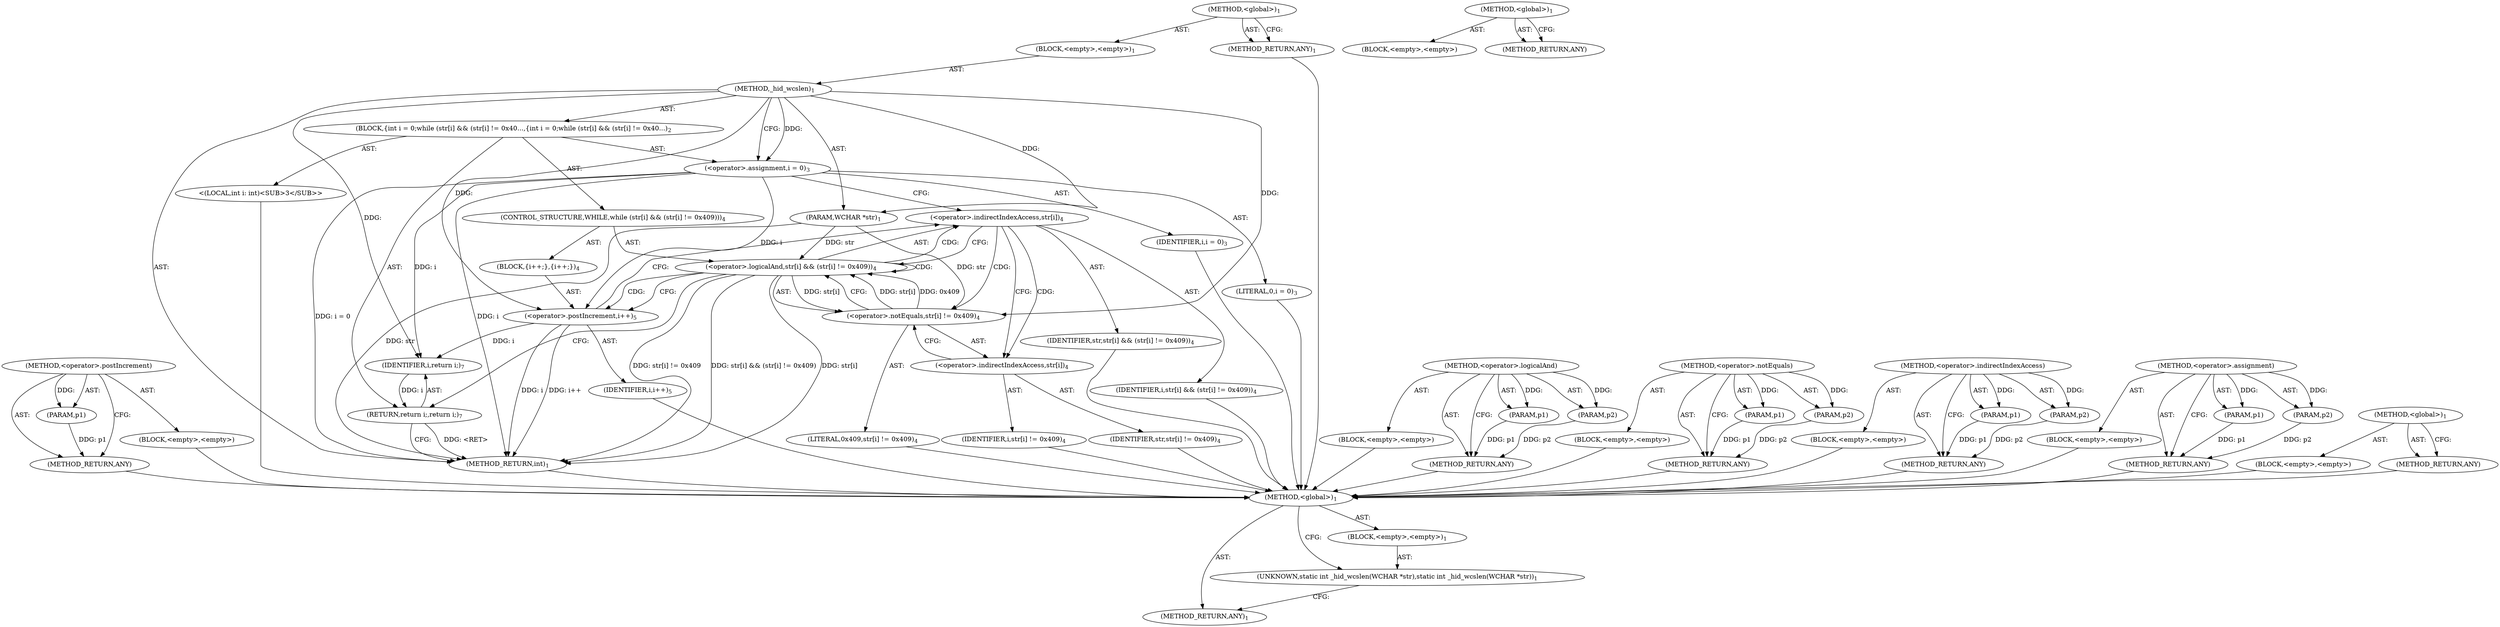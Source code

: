 digraph "&lt;global&gt;" {
vulnerable_69 [label=<(METHOD,&lt;operator&gt;.postIncrement)>];
vulnerable_70 [label=<(PARAM,p1)>];
vulnerable_71 [label=<(BLOCK,&lt;empty&gt;,&lt;empty&gt;)>];
vulnerable_72 [label=<(METHOD_RETURN,ANY)>];
vulnerable_6 [label=<(METHOD,&lt;global&gt;)<SUB>1</SUB>>];
vulnerable_7 [label=<(BLOCK,&lt;empty&gt;,&lt;empty&gt;)<SUB>1</SUB>>];
vulnerable_8 [label=<(METHOD,_hid_wcslen)<SUB>1</SUB>>];
vulnerable_9 [label=<(PARAM,WCHAR *str)<SUB>1</SUB>>];
vulnerable_10 [label=<(BLOCK,{
	int i = 0;
	while (str[i] &amp;&amp; (str[i] != 0x40...,{
	int i = 0;
	while (str[i] &amp;&amp; (str[i] != 0x40...)<SUB>2</SUB>>];
vulnerable_11 [label="<(LOCAL,int i: int)<SUB>3</SUB>>"];
vulnerable_12 [label=<(&lt;operator&gt;.assignment,i = 0)<SUB>3</SUB>>];
vulnerable_13 [label=<(IDENTIFIER,i,i = 0)<SUB>3</SUB>>];
vulnerable_14 [label=<(LITERAL,0,i = 0)<SUB>3</SUB>>];
vulnerable_15 [label=<(CONTROL_STRUCTURE,WHILE,while (str[i] &amp;&amp; (str[i] != 0x409)))<SUB>4</SUB>>];
vulnerable_16 [label=<(&lt;operator&gt;.logicalAnd,str[i] &amp;&amp; (str[i] != 0x409))<SUB>4</SUB>>];
vulnerable_17 [label=<(&lt;operator&gt;.indirectIndexAccess,str[i])<SUB>4</SUB>>];
vulnerable_18 [label=<(IDENTIFIER,str,str[i] &amp;&amp; (str[i] != 0x409))<SUB>4</SUB>>];
vulnerable_19 [label=<(IDENTIFIER,i,str[i] &amp;&amp; (str[i] != 0x409))<SUB>4</SUB>>];
vulnerable_20 [label=<(&lt;operator&gt;.notEquals,str[i] != 0x409)<SUB>4</SUB>>];
vulnerable_21 [label=<(&lt;operator&gt;.indirectIndexAccess,str[i])<SUB>4</SUB>>];
vulnerable_22 [label=<(IDENTIFIER,str,str[i] != 0x409)<SUB>4</SUB>>];
vulnerable_23 [label=<(IDENTIFIER,i,str[i] != 0x409)<SUB>4</SUB>>];
vulnerable_24 [label=<(LITERAL,0x409,str[i] != 0x409)<SUB>4</SUB>>];
vulnerable_25 [label=<(BLOCK,{
		i++;
	},{
		i++;
	})<SUB>4</SUB>>];
vulnerable_26 [label=<(&lt;operator&gt;.postIncrement,i++)<SUB>5</SUB>>];
vulnerable_27 [label=<(IDENTIFIER,i,i++)<SUB>5</SUB>>];
vulnerable_28 [label=<(RETURN,return i;,return i;)<SUB>7</SUB>>];
vulnerable_29 [label=<(IDENTIFIER,i,return i;)<SUB>7</SUB>>];
vulnerable_30 [label=<(METHOD_RETURN,int)<SUB>1</SUB>>];
vulnerable_32 [label=<(METHOD_RETURN,ANY)<SUB>1</SUB>>];
vulnerable_54 [label=<(METHOD,&lt;operator&gt;.logicalAnd)>];
vulnerable_55 [label=<(PARAM,p1)>];
vulnerable_56 [label=<(PARAM,p2)>];
vulnerable_57 [label=<(BLOCK,&lt;empty&gt;,&lt;empty&gt;)>];
vulnerable_58 [label=<(METHOD_RETURN,ANY)>];
vulnerable_64 [label=<(METHOD,&lt;operator&gt;.notEquals)>];
vulnerable_65 [label=<(PARAM,p1)>];
vulnerable_66 [label=<(PARAM,p2)>];
vulnerable_67 [label=<(BLOCK,&lt;empty&gt;,&lt;empty&gt;)>];
vulnerable_68 [label=<(METHOD_RETURN,ANY)>];
vulnerable_59 [label=<(METHOD,&lt;operator&gt;.indirectIndexAccess)>];
vulnerable_60 [label=<(PARAM,p1)>];
vulnerable_61 [label=<(PARAM,p2)>];
vulnerable_62 [label=<(BLOCK,&lt;empty&gt;,&lt;empty&gt;)>];
vulnerable_63 [label=<(METHOD_RETURN,ANY)>];
vulnerable_49 [label=<(METHOD,&lt;operator&gt;.assignment)>];
vulnerable_50 [label=<(PARAM,p1)>];
vulnerable_51 [label=<(PARAM,p2)>];
vulnerable_52 [label=<(BLOCK,&lt;empty&gt;,&lt;empty&gt;)>];
vulnerable_53 [label=<(METHOD_RETURN,ANY)>];
vulnerable_43 [label=<(METHOD,&lt;global&gt;)<SUB>1</SUB>>];
vulnerable_44 [label=<(BLOCK,&lt;empty&gt;,&lt;empty&gt;)>];
vulnerable_45 [label=<(METHOD_RETURN,ANY)>];
fixed_6 [label=<(METHOD,&lt;global&gt;)<SUB>1</SUB>>];
fixed_7 [label=<(BLOCK,&lt;empty&gt;,&lt;empty&gt;)<SUB>1</SUB>>];
fixed_8 [label=<(UNKNOWN,static int _hid_wcslen(WCHAR *str),static int _hid_wcslen(WCHAR *str))<SUB>1</SUB>>];
fixed_9 [label=<(METHOD_RETURN,ANY)<SUB>1</SUB>>];
fixed_14 [label=<(METHOD,&lt;global&gt;)<SUB>1</SUB>>];
fixed_15 [label=<(BLOCK,&lt;empty&gt;,&lt;empty&gt;)>];
fixed_16 [label=<(METHOD_RETURN,ANY)>];
vulnerable_69 -> vulnerable_70  [key=0, label="AST: "];
vulnerable_69 -> vulnerable_70  [key=1, label="DDG: "];
vulnerable_69 -> vulnerable_71  [key=0, label="AST: "];
vulnerable_69 -> vulnerable_72  [key=0, label="AST: "];
vulnerable_69 -> vulnerable_72  [key=1, label="CFG: "];
vulnerable_70 -> vulnerable_72  [key=0, label="DDG: p1"];
vulnerable_71 -> fixed_6  [key=0];
vulnerable_72 -> fixed_6  [key=0];
vulnerable_6 -> vulnerable_7  [key=0, label="AST: "];
vulnerable_6 -> vulnerable_32  [key=0, label="AST: "];
vulnerable_6 -> vulnerable_32  [key=1, label="CFG: "];
vulnerable_7 -> vulnerable_8  [key=0, label="AST: "];
vulnerable_8 -> vulnerable_9  [key=0, label="AST: "];
vulnerable_8 -> vulnerable_9  [key=1, label="DDG: "];
vulnerable_8 -> vulnerable_10  [key=0, label="AST: "];
vulnerable_8 -> vulnerable_30  [key=0, label="AST: "];
vulnerable_8 -> vulnerable_12  [key=0, label="CFG: "];
vulnerable_8 -> vulnerable_12  [key=1, label="DDG: "];
vulnerable_8 -> vulnerable_29  [key=0, label="DDG: "];
vulnerable_8 -> vulnerable_20  [key=0, label="DDG: "];
vulnerable_8 -> vulnerable_26  [key=0, label="DDG: "];
vulnerable_9 -> vulnerable_30  [key=0, label="DDG: str"];
vulnerable_9 -> vulnerable_16  [key=0, label="DDG: str"];
vulnerable_9 -> vulnerable_20  [key=0, label="DDG: str"];
vulnerable_10 -> vulnerable_11  [key=0, label="AST: "];
vulnerable_10 -> vulnerable_12  [key=0, label="AST: "];
vulnerable_10 -> vulnerable_15  [key=0, label="AST: "];
vulnerable_10 -> vulnerable_28  [key=0, label="AST: "];
vulnerable_11 -> fixed_6  [key=0];
vulnerable_12 -> vulnerable_13  [key=0, label="AST: "];
vulnerable_12 -> vulnerable_14  [key=0, label="AST: "];
vulnerable_12 -> vulnerable_17  [key=0, label="CFG: "];
vulnerable_12 -> vulnerable_30  [key=0, label="DDG: i"];
vulnerable_12 -> vulnerable_30  [key=1, label="DDG: i = 0"];
vulnerable_12 -> vulnerable_29  [key=0, label="DDG: i"];
vulnerable_12 -> vulnerable_26  [key=0, label="DDG: i"];
vulnerable_13 -> fixed_6  [key=0];
vulnerable_14 -> fixed_6  [key=0];
vulnerable_15 -> vulnerable_16  [key=0, label="AST: "];
vulnerable_15 -> vulnerable_25  [key=0, label="AST: "];
vulnerable_16 -> vulnerable_17  [key=0, label="AST: "];
vulnerable_16 -> vulnerable_17  [key=1, label="CDG: "];
vulnerable_16 -> vulnerable_20  [key=0, label="AST: "];
vulnerable_16 -> vulnerable_20  [key=1, label="DDG: str[i]"];
vulnerable_16 -> vulnerable_26  [key=0, label="CFG: "];
vulnerable_16 -> vulnerable_26  [key=1, label="CDG: "];
vulnerable_16 -> vulnerable_28  [key=0, label="CFG: "];
vulnerable_16 -> vulnerable_30  [key=0, label="DDG: str[i]"];
vulnerable_16 -> vulnerable_30  [key=1, label="DDG: str[i] != 0x409"];
vulnerable_16 -> vulnerable_30  [key=2, label="DDG: str[i] &amp;&amp; (str[i] != 0x409)"];
vulnerable_16 -> vulnerable_16  [key=0, label="CDG: "];
vulnerable_17 -> vulnerable_18  [key=0, label="AST: "];
vulnerable_17 -> vulnerable_19  [key=0, label="AST: "];
vulnerable_17 -> vulnerable_16  [key=0, label="CFG: "];
vulnerable_17 -> vulnerable_21  [key=0, label="CFG: "];
vulnerable_17 -> vulnerable_21  [key=1, label="CDG: "];
vulnerable_17 -> vulnerable_20  [key=0, label="CDG: "];
vulnerable_18 -> fixed_6  [key=0];
vulnerable_19 -> fixed_6  [key=0];
vulnerable_20 -> vulnerable_21  [key=0, label="AST: "];
vulnerable_20 -> vulnerable_24  [key=0, label="AST: "];
vulnerable_20 -> vulnerable_16  [key=0, label="CFG: "];
vulnerable_20 -> vulnerable_16  [key=1, label="DDG: str[i]"];
vulnerable_20 -> vulnerable_16  [key=2, label="DDG: 0x409"];
vulnerable_21 -> vulnerable_22  [key=0, label="AST: "];
vulnerable_21 -> vulnerable_23  [key=0, label="AST: "];
vulnerable_21 -> vulnerable_20  [key=0, label="CFG: "];
vulnerable_22 -> fixed_6  [key=0];
vulnerable_23 -> fixed_6  [key=0];
vulnerable_24 -> fixed_6  [key=0];
vulnerable_25 -> vulnerable_26  [key=0, label="AST: "];
vulnerable_26 -> vulnerable_27  [key=0, label="AST: "];
vulnerable_26 -> vulnerable_17  [key=0, label="CFG: "];
vulnerable_26 -> vulnerable_30  [key=0, label="DDG: i"];
vulnerable_26 -> vulnerable_30  [key=1, label="DDG: i++"];
vulnerable_26 -> vulnerable_29  [key=0, label="DDG: i"];
vulnerable_27 -> fixed_6  [key=0];
vulnerable_28 -> vulnerable_29  [key=0, label="AST: "];
vulnerable_28 -> vulnerable_30  [key=0, label="CFG: "];
vulnerable_28 -> vulnerable_30  [key=1, label="DDG: &lt;RET&gt;"];
vulnerable_29 -> vulnerable_28  [key=0, label="DDG: i"];
vulnerable_30 -> fixed_6  [key=0];
vulnerable_32 -> fixed_6  [key=0];
vulnerable_54 -> vulnerable_55  [key=0, label="AST: "];
vulnerable_54 -> vulnerable_55  [key=1, label="DDG: "];
vulnerable_54 -> vulnerable_57  [key=0, label="AST: "];
vulnerable_54 -> vulnerable_56  [key=0, label="AST: "];
vulnerable_54 -> vulnerable_56  [key=1, label="DDG: "];
vulnerable_54 -> vulnerable_58  [key=0, label="AST: "];
vulnerable_54 -> vulnerable_58  [key=1, label="CFG: "];
vulnerable_55 -> vulnerable_58  [key=0, label="DDG: p1"];
vulnerable_56 -> vulnerable_58  [key=0, label="DDG: p2"];
vulnerable_57 -> fixed_6  [key=0];
vulnerable_58 -> fixed_6  [key=0];
vulnerable_64 -> vulnerable_65  [key=0, label="AST: "];
vulnerable_64 -> vulnerable_65  [key=1, label="DDG: "];
vulnerable_64 -> vulnerable_67  [key=0, label="AST: "];
vulnerable_64 -> vulnerable_66  [key=0, label="AST: "];
vulnerable_64 -> vulnerable_66  [key=1, label="DDG: "];
vulnerable_64 -> vulnerable_68  [key=0, label="AST: "];
vulnerable_64 -> vulnerable_68  [key=1, label="CFG: "];
vulnerable_65 -> vulnerable_68  [key=0, label="DDG: p1"];
vulnerable_66 -> vulnerable_68  [key=0, label="DDG: p2"];
vulnerable_67 -> fixed_6  [key=0];
vulnerable_68 -> fixed_6  [key=0];
vulnerable_59 -> vulnerable_60  [key=0, label="AST: "];
vulnerable_59 -> vulnerable_60  [key=1, label="DDG: "];
vulnerable_59 -> vulnerable_62  [key=0, label="AST: "];
vulnerable_59 -> vulnerable_61  [key=0, label="AST: "];
vulnerable_59 -> vulnerable_61  [key=1, label="DDG: "];
vulnerable_59 -> vulnerable_63  [key=0, label="AST: "];
vulnerable_59 -> vulnerable_63  [key=1, label="CFG: "];
vulnerable_60 -> vulnerable_63  [key=0, label="DDG: p1"];
vulnerable_61 -> vulnerable_63  [key=0, label="DDG: p2"];
vulnerable_62 -> fixed_6  [key=0];
vulnerable_63 -> fixed_6  [key=0];
vulnerable_49 -> vulnerable_50  [key=0, label="AST: "];
vulnerable_49 -> vulnerable_50  [key=1, label="DDG: "];
vulnerable_49 -> vulnerable_52  [key=0, label="AST: "];
vulnerable_49 -> vulnerable_51  [key=0, label="AST: "];
vulnerable_49 -> vulnerable_51  [key=1, label="DDG: "];
vulnerable_49 -> vulnerable_53  [key=0, label="AST: "];
vulnerable_49 -> vulnerable_53  [key=1, label="CFG: "];
vulnerable_50 -> vulnerable_53  [key=0, label="DDG: p1"];
vulnerable_51 -> vulnerable_53  [key=0, label="DDG: p2"];
vulnerable_52 -> fixed_6  [key=0];
vulnerable_53 -> fixed_6  [key=0];
vulnerable_43 -> vulnerable_44  [key=0, label="AST: "];
vulnerable_43 -> vulnerable_45  [key=0, label="AST: "];
vulnerable_43 -> vulnerable_45  [key=1, label="CFG: "];
vulnerable_44 -> fixed_6  [key=0];
vulnerable_45 -> fixed_6  [key=0];
fixed_6 -> fixed_7  [key=0, label="AST: "];
fixed_6 -> fixed_9  [key=0, label="AST: "];
fixed_6 -> fixed_8  [key=0, label="CFG: "];
fixed_7 -> fixed_8  [key=0, label="AST: "];
fixed_8 -> fixed_9  [key=0, label="CFG: "];
fixed_14 -> fixed_15  [key=0, label="AST: "];
fixed_14 -> fixed_16  [key=0, label="AST: "];
fixed_14 -> fixed_16  [key=1, label="CFG: "];
}
